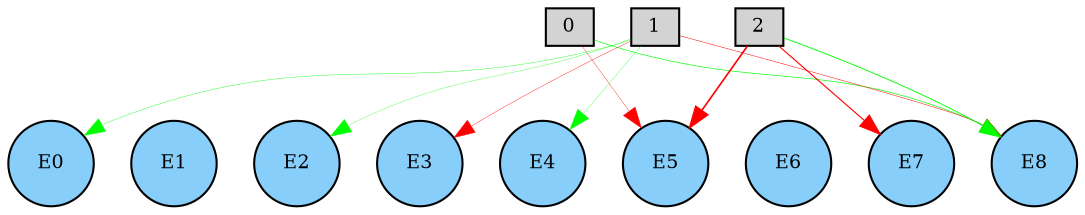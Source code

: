digraph {
	node [fontsize=9 height=0.2 shape=circle width=0.2]
	subgraph inputs {
		node [shape=box style=filled]
		rank=source
		0 [fillcolor=lightgray]
		1 [fillcolor=lightgray]
		0 -> 1 [style=invis]
		2 [fillcolor=lightgray]
		1 -> 2 [style=invis]
	}
	subgraph outputs {
		node [style=filled]
		rank=sink
		E0 [fillcolor=lightskyblue fontsize=9 height=0.2 shape=circle width=0.2]
		E1 [fillcolor=lightskyblue fontsize=9 height=0.2 shape=circle width=0.2]
		E0 -> E1 [style=invis]
		E2 [fillcolor=lightskyblue fontsize=9 height=0.2 shape=circle width=0.2]
		E1 -> E2 [style=invis]
		E3 [fillcolor=lightskyblue fontsize=9 height=0.2 shape=circle width=0.2]
		E2 -> E3 [style=invis]
		E4 [fillcolor=lightskyblue fontsize=9 height=0.2 shape=circle width=0.2]
		E3 -> E4 [style=invis]
		E5 [fillcolor=lightskyblue fontsize=9 height=0.2 shape=circle width=0.2]
		E4 -> E5 [style=invis]
		E6 [fillcolor=lightskyblue fontsize=9 height=0.2 shape=circle width=0.2]
		E5 -> E6 [style=invis]
		E7 [fillcolor=lightskyblue fontsize=9 height=0.2 shape=circle width=0.2]
		E6 -> E7 [style=invis]
		E8 [fillcolor=lightskyblue fontsize=9 height=0.2 shape=circle width=0.2]
		E7 -> E8 [style=invis]
	}
	2 -> E8 [color=green penwidth=0.43152823899659 style=solid]
	2 -> E5 [color=red penwidth=0.790151740445729 style=solid]
	1 -> E3 [color=red penwidth=0.1851781796253729 style=solid]
	2 -> E7 [color=red penwidth=0.5351458184205511 style=solid]
	0 -> E8 [color=green penwidth=0.3129774691481143 style=solid]
	1 -> E0 [color=green penwidth=0.18630967727454162 style=solid]
	1 -> E8 [color=red penwidth=0.23294162263216697 style=solid]
	1 -> E2 [color=green penwidth=0.14603309119973268 style=solid]
	0 -> E5 [color=red penwidth=0.16528708639641873 style=solid]
	1 -> E4 [color=green penwidth=0.14419711334874952 style=solid]
}
